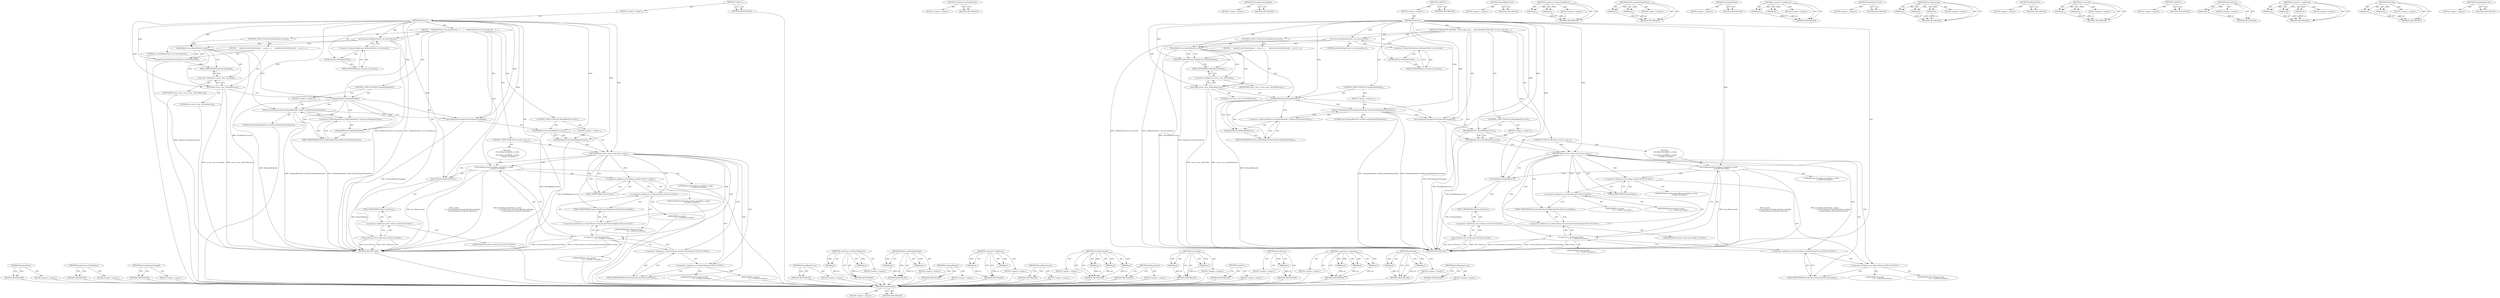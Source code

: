 digraph "StartBlinkingCursor" {
vulnerable_141 [label=<(METHOD,SchedulePaint)>];
vulnerable_142 [label=<(BLOCK,&lt;empty&gt;,&lt;empty&gt;)>];
vulnerable_143 [label=<(METHOD_RETURN,ANY)>];
vulnerable_99 [label=<(METHOD,UpdateCursorViewPosition)>];
vulnerable_100 [label=<(BLOCK,&lt;empty&gt;,&lt;empty&gt;)>];
vulnerable_101 [label=<(METHOD_RETURN,ANY)>];
vulnerable_120 [label=<(METHOD,OnCaretBoundsChanged)>];
vulnerable_121 [label=<(BLOCK,&lt;empty&gt;,&lt;empty&gt;)>];
vulnerable_122 [label=<(METHOD_RETURN,ANY)>];
vulnerable_6 [label=<(METHOD,&lt;global&gt;)<SUB>1</SUB>>];
vulnerable_7 [label=<(BLOCK,&lt;empty&gt;,&lt;empty&gt;)<SUB>1</SUB>>];
vulnerable_8 [label=<(METHOD,OnFocus)<SUB>1</SUB>>];
vulnerable_9 [label=<(BLOCK,{
   GetRenderText()-&gt;set_focused(true);
   if ...,{
   GetRenderText()-&gt;set_focused(true);
   if ...)<SUB>1</SUB>>];
vulnerable_10 [label=<(set_focused,GetRenderText()-&gt;set_focused(true))<SUB>2</SUB>>];
vulnerable_11 [label=<(&lt;operator&gt;.indirectFieldAccess,GetRenderText()-&gt;set_focused)<SUB>2</SUB>>];
vulnerable_12 [label=<(GetRenderText,GetRenderText())<SUB>2</SUB>>];
vulnerable_13 [label=<(FIELD_IDENTIFIER,set_focused,set_focused)<SUB>2</SUB>>];
vulnerable_14 [label=<(LITERAL,true,GetRenderText()-&gt;set_focused(true))<SUB>2</SUB>>];
vulnerable_15 [label=<(CONTROL_STRUCTURE,IF,if (ShouldShowCursor()))<SUB>3</SUB>>];
vulnerable_16 [label=<(ShouldShowCursor,ShouldShowCursor())<SUB>3</SUB>>];
vulnerable_17 [label=<(BLOCK,{
     UpdateCursorViewPosition();
    cursor_v...,{
     UpdateCursorViewPosition();
    cursor_v...)<SUB>3</SUB>>];
vulnerable_18 [label=<(UpdateCursorViewPosition,UpdateCursorViewPosition())<SUB>4</SUB>>];
vulnerable_19 [label=<(SetVisible,cursor_view_.SetVisible(true))<SUB>5</SUB>>];
vulnerable_20 [label=<(&lt;operator&gt;.fieldAccess,cursor_view_.SetVisible)<SUB>5</SUB>>];
vulnerable_21 [label=<(IDENTIFIER,cursor_view_,cursor_view_.SetVisible(true))<SUB>5</SUB>>];
vulnerable_22 [label=<(FIELD_IDENTIFIER,SetVisible,SetVisible)<SUB>5</SUB>>];
vulnerable_23 [label=<(LITERAL,true,cursor_view_.SetVisible(true))<SUB>5</SUB>>];
vulnerable_24 [label=<(CONTROL_STRUCTURE,IF,if (GetInputMethod()))<SUB>7</SUB>>];
vulnerable_25 [label=<(GetInputMethod,GetInputMethod())<SUB>7</SUB>>];
vulnerable_26 [label=<(BLOCK,&lt;empty&gt;,&lt;empty&gt;)<SUB>8</SUB>>];
vulnerable_27 [label=<(SetFocusedTextInputClient,GetInputMethod()-&gt;SetFocusedTextInputClient(this))<SUB>8</SUB>>];
vulnerable_28 [label=<(&lt;operator&gt;.indirectFieldAccess,GetInputMethod()-&gt;SetFocusedTextInputClient)<SUB>8</SUB>>];
vulnerable_29 [label=<(GetInputMethod,GetInputMethod())<SUB>8</SUB>>];
vulnerable_30 [label=<(FIELD_IDENTIFIER,SetFocusedTextInputClient,SetFocusedTextInputClient)<SUB>8</SUB>>];
vulnerable_31 [label=<(LITERAL,this,GetInputMethod()-&gt;SetFocusedTextInputClient(this))<SUB>8</SUB>>];
vulnerable_32 [label=<(OnCaretBoundsChanged,OnCaretBoundsChanged())<SUB>9</SUB>>];
vulnerable_33 [label=<(CONTROL_STRUCTURE,IF,if (ShouldBlinkCursor()))<SUB>10</SUB>>];
vulnerable_34 [label=<(ShouldBlinkCursor,ShouldBlinkCursor())<SUB>10</SUB>>];
vulnerable_35 [label=<(BLOCK,&lt;empty&gt;,&lt;empty&gt;)<SUB>11</SUB>>];
vulnerable_36 [label=<(StartBlinkingCursor,StartBlinkingCursor())<SUB>11</SUB>>];
vulnerable_37 [label=<(CONTROL_STRUCTURE,IF,if (use_focus_ring_))<SUB>12</SUB>>];
vulnerable_38 [label=<(IDENTIFIER,use_focus_ring_,if (use_focus_ring_))<SUB>12</SUB>>];
vulnerable_39 [label="<(BLOCK,{
    FocusRing::Install(this, invalid_
       ...,{
    FocusRing::Install(this, invalid_
       ...)<SUB>12</SUB>>"];
vulnerable_40 [label="<(FocusRing.Install,FocusRing::Install(this, invalid_
             ...)<SUB>13</SUB>>"];
vulnerable_41 [label="<(&lt;operator&gt;.fieldAccess,FocusRing::Install)<SUB>13</SUB>>"];
vulnerable_42 [label="<(IDENTIFIER,FocusRing,FocusRing::Install(this, invalid_
             ...)<SUB>13</SUB>>"];
vulnerable_43 [label=<(FIELD_IDENTIFIER,Install,Install)<SUB>13</SUB>>];
vulnerable_44 [label="<(LITERAL,this,FocusRing::Install(this, invalid_
             ...)<SUB>13</SUB>>"];
vulnerable_45 [label="<(&lt;operator&gt;.conditional,invalid_
                                 ? ui:...)<SUB>13</SUB>>"];
vulnerable_46 [label="<(IDENTIFIER,invalid_,invalid_
                                 ? ui:...)<SUB>13</SUB>>"];
vulnerable_47 [label="<(&lt;operator&gt;.fieldAccess,ui::NativeTheme::kColorId_AlertSeverityHigh)<SUB>14</SUB>>"];
vulnerable_48 [label="<(&lt;operator&gt;.fieldAccess,ui::NativeTheme)<SUB>14</SUB>>"];
vulnerable_49 [label="<(IDENTIFIER,ui,invalid_
                                 ? ui:...)<SUB>14</SUB>>"];
vulnerable_50 [label="<(IDENTIFIER,NativeTheme,invalid_
                                 ? ui:...)<SUB>14</SUB>>"];
vulnerable_51 [label=<(FIELD_IDENTIFIER,kColorId_AlertSeverityHigh,kColorId_AlertSeverityHigh)<SUB>14</SUB>>];
vulnerable_52 [label="<(&lt;operator&gt;.fieldAccess,ui::NativeTheme::kColorId_NumColors)<SUB>15</SUB>>"];
vulnerable_53 [label="<(&lt;operator&gt;.fieldAccess,ui::NativeTheme)<SUB>15</SUB>>"];
vulnerable_54 [label="<(IDENTIFIER,ui,invalid_
                                 ? ui:...)<SUB>15</SUB>>"];
vulnerable_55 [label="<(IDENTIFIER,NativeTheme,invalid_
                                 ? ui:...)<SUB>15</SUB>>"];
vulnerable_56 [label=<(FIELD_IDENTIFIER,kColorId_NumColors,kColorId_NumColors)<SUB>15</SUB>>];
vulnerable_57 [label=<(SchedulePaint,SchedulePaint())<SUB>17</SUB>>];
vulnerable_58 [label="<(View.OnFocus,View::OnFocus())<SUB>18</SUB>>"];
vulnerable_59 [label="<(&lt;operator&gt;.fieldAccess,View::OnFocus)<SUB>18</SUB>>"];
vulnerable_60 [label="<(IDENTIFIER,View,View::OnFocus())<SUB>18</SUB>>"];
vulnerable_61 [label=<(FIELD_IDENTIFIER,OnFocus,OnFocus)<SUB>18</SUB>>];
vulnerable_62 [label=<(METHOD_RETURN,void)<SUB>1</SUB>>];
vulnerable_64 [label=<(METHOD_RETURN,ANY)<SUB>1</SUB>>];
vulnerable_123 [label=<(METHOD,ShouldBlinkCursor)>];
vulnerable_124 [label=<(BLOCK,&lt;empty&gt;,&lt;empty&gt;)>];
vulnerable_125 [label=<(METHOD_RETURN,ANY)>];
vulnerable_88 [label=<(METHOD,&lt;operator&gt;.indirectFieldAccess)>];
vulnerable_89 [label=<(PARAM,p1)>];
vulnerable_90 [label=<(PARAM,p2)>];
vulnerable_91 [label=<(BLOCK,&lt;empty&gt;,&lt;empty&gt;)>];
vulnerable_92 [label=<(METHOD_RETURN,ANY)>];
vulnerable_115 [label=<(METHOD,SetFocusedTextInputClient)>];
vulnerable_116 [label=<(PARAM,p1)>];
vulnerable_117 [label=<(PARAM,p2)>];
vulnerable_118 [label=<(BLOCK,&lt;empty&gt;,&lt;empty&gt;)>];
vulnerable_119 [label=<(METHOD_RETURN,ANY)>];
vulnerable_112 [label=<(METHOD,GetInputMethod)>];
vulnerable_113 [label=<(BLOCK,&lt;empty&gt;,&lt;empty&gt;)>];
vulnerable_114 [label=<(METHOD_RETURN,ANY)>];
vulnerable_107 [label=<(METHOD,&lt;operator&gt;.fieldAccess)>];
vulnerable_108 [label=<(PARAM,p1)>];
vulnerable_109 [label=<(PARAM,p2)>];
vulnerable_110 [label=<(BLOCK,&lt;empty&gt;,&lt;empty&gt;)>];
vulnerable_111 [label=<(METHOD_RETURN,ANY)>];
vulnerable_96 [label=<(METHOD,ShouldShowCursor)>];
vulnerable_97 [label=<(BLOCK,&lt;empty&gt;,&lt;empty&gt;)>];
vulnerable_98 [label=<(METHOD_RETURN,ANY)>];
vulnerable_129 [label=<(METHOD,FocusRing.Install)>];
vulnerable_130 [label=<(PARAM,p1)>];
vulnerable_131 [label=<(PARAM,p2)>];
vulnerable_132 [label=<(PARAM,p3)>];
vulnerable_133 [label=<(BLOCK,&lt;empty&gt;,&lt;empty&gt;)>];
vulnerable_134 [label=<(METHOD_RETURN,ANY)>];
vulnerable_93 [label=<(METHOD,GetRenderText)>];
vulnerable_94 [label=<(BLOCK,&lt;empty&gt;,&lt;empty&gt;)>];
vulnerable_95 [label=<(METHOD_RETURN,ANY)>];
vulnerable_83 [label=<(METHOD,set_focused)>];
vulnerable_84 [label=<(PARAM,p1)>];
vulnerable_85 [label=<(PARAM,p2)>];
vulnerable_86 [label=<(BLOCK,&lt;empty&gt;,&lt;empty&gt;)>];
vulnerable_87 [label=<(METHOD_RETURN,ANY)>];
vulnerable_77 [label=<(METHOD,&lt;global&gt;)<SUB>1</SUB>>];
vulnerable_78 [label=<(BLOCK,&lt;empty&gt;,&lt;empty&gt;)>];
vulnerable_79 [label=<(METHOD_RETURN,ANY)>];
vulnerable_144 [label=<(METHOD,View.OnFocus)>];
vulnerable_145 [label=<(PARAM,p1)>];
vulnerable_146 [label=<(BLOCK,&lt;empty&gt;,&lt;empty&gt;)>];
vulnerable_147 [label=<(METHOD_RETURN,ANY)>];
vulnerable_135 [label=<(METHOD,&lt;operator&gt;.conditional)>];
vulnerable_136 [label=<(PARAM,p1)>];
vulnerable_137 [label=<(PARAM,p2)>];
vulnerable_138 [label=<(PARAM,p3)>];
vulnerable_139 [label=<(BLOCK,&lt;empty&gt;,&lt;empty&gt;)>];
vulnerable_140 [label=<(METHOD_RETURN,ANY)>];
vulnerable_102 [label=<(METHOD,SetVisible)>];
vulnerable_103 [label=<(PARAM,p1)>];
vulnerable_104 [label=<(PARAM,p2)>];
vulnerable_105 [label=<(BLOCK,&lt;empty&gt;,&lt;empty&gt;)>];
vulnerable_106 [label=<(METHOD_RETURN,ANY)>];
vulnerable_126 [label=<(METHOD,StartBlinkingCursor)>];
vulnerable_127 [label=<(BLOCK,&lt;empty&gt;,&lt;empty&gt;)>];
vulnerable_128 [label=<(METHOD_RETURN,ANY)>];
fixed_141 [label=<(METHOD,SchedulePaint)>];
fixed_142 [label=<(BLOCK,&lt;empty&gt;,&lt;empty&gt;)>];
fixed_143 [label=<(METHOD_RETURN,ANY)>];
fixed_99 [label=<(METHOD,UpdateCursorViewPosition)>];
fixed_100 [label=<(BLOCK,&lt;empty&gt;,&lt;empty&gt;)>];
fixed_101 [label=<(METHOD_RETURN,ANY)>];
fixed_120 [label=<(METHOD,OnCaretBoundsChanged)>];
fixed_121 [label=<(BLOCK,&lt;empty&gt;,&lt;empty&gt;)>];
fixed_122 [label=<(METHOD_RETURN,ANY)>];
fixed_6 [label=<(METHOD,&lt;global&gt;)<SUB>1</SUB>>];
fixed_7 [label=<(BLOCK,&lt;empty&gt;,&lt;empty&gt;)<SUB>1</SUB>>];
fixed_8 [label=<(METHOD,OnFocus)<SUB>1</SUB>>];
fixed_9 [label=<(BLOCK,{
#if defined(OS_MACOSX)
  if (text_input_type_...,{
#if defined(OS_MACOSX)
  if (text_input_type_...)<SUB>1</SUB>>];
fixed_10 [label=<(set_focused,GetRenderText()-&gt;set_focused(true))<SUB>7</SUB>>];
fixed_11 [label=<(&lt;operator&gt;.indirectFieldAccess,GetRenderText()-&gt;set_focused)<SUB>7</SUB>>];
fixed_12 [label=<(GetRenderText,GetRenderText())<SUB>7</SUB>>];
fixed_13 [label=<(FIELD_IDENTIFIER,set_focused,set_focused)<SUB>7</SUB>>];
fixed_14 [label=<(LITERAL,true,GetRenderText()-&gt;set_focused(true))<SUB>7</SUB>>];
fixed_15 [label=<(CONTROL_STRUCTURE,IF,if (ShouldShowCursor()))<SUB>8</SUB>>];
fixed_16 [label=<(ShouldShowCursor,ShouldShowCursor())<SUB>8</SUB>>];
fixed_17 [label=<(BLOCK,{
     UpdateCursorViewPosition();
    cursor_v...,{
     UpdateCursorViewPosition();
    cursor_v...)<SUB>8</SUB>>];
fixed_18 [label=<(UpdateCursorViewPosition,UpdateCursorViewPosition())<SUB>9</SUB>>];
fixed_19 [label=<(SetVisible,cursor_view_.SetVisible(true))<SUB>10</SUB>>];
fixed_20 [label=<(&lt;operator&gt;.fieldAccess,cursor_view_.SetVisible)<SUB>10</SUB>>];
fixed_21 [label=<(IDENTIFIER,cursor_view_,cursor_view_.SetVisible(true))<SUB>10</SUB>>];
fixed_22 [label=<(FIELD_IDENTIFIER,SetVisible,SetVisible)<SUB>10</SUB>>];
fixed_23 [label=<(LITERAL,true,cursor_view_.SetVisible(true))<SUB>10</SUB>>];
fixed_24 [label=<(CONTROL_STRUCTURE,IF,if (GetInputMethod()))<SUB>12</SUB>>];
fixed_25 [label=<(GetInputMethod,GetInputMethod())<SUB>12</SUB>>];
fixed_26 [label=<(BLOCK,&lt;empty&gt;,&lt;empty&gt;)<SUB>13</SUB>>];
fixed_27 [label=<(SetFocusedTextInputClient,GetInputMethod()-&gt;SetFocusedTextInputClient(this))<SUB>13</SUB>>];
fixed_28 [label=<(&lt;operator&gt;.indirectFieldAccess,GetInputMethod()-&gt;SetFocusedTextInputClient)<SUB>13</SUB>>];
fixed_29 [label=<(GetInputMethod,GetInputMethod())<SUB>13</SUB>>];
fixed_30 [label=<(FIELD_IDENTIFIER,SetFocusedTextInputClient,SetFocusedTextInputClient)<SUB>13</SUB>>];
fixed_31 [label=<(LITERAL,this,GetInputMethod()-&gt;SetFocusedTextInputClient(this))<SUB>13</SUB>>];
fixed_32 [label=<(OnCaretBoundsChanged,OnCaretBoundsChanged())<SUB>14</SUB>>];
fixed_33 [label=<(CONTROL_STRUCTURE,IF,if (ShouldBlinkCursor()))<SUB>15</SUB>>];
fixed_34 [label=<(ShouldBlinkCursor,ShouldBlinkCursor())<SUB>15</SUB>>];
fixed_35 [label=<(BLOCK,&lt;empty&gt;,&lt;empty&gt;)<SUB>16</SUB>>];
fixed_36 [label=<(StartBlinkingCursor,StartBlinkingCursor())<SUB>16</SUB>>];
fixed_37 [label=<(CONTROL_STRUCTURE,IF,if (use_focus_ring_))<SUB>17</SUB>>];
fixed_38 [label=<(IDENTIFIER,use_focus_ring_,if (use_focus_ring_))<SUB>17</SUB>>];
fixed_39 [label="<(BLOCK,{
    FocusRing::Install(this, invalid_
       ...,{
    FocusRing::Install(this, invalid_
       ...)<SUB>17</SUB>>"];
fixed_40 [label="<(FocusRing.Install,FocusRing::Install(this, invalid_
             ...)<SUB>18</SUB>>"];
fixed_41 [label="<(&lt;operator&gt;.fieldAccess,FocusRing::Install)<SUB>18</SUB>>"];
fixed_42 [label="<(IDENTIFIER,FocusRing,FocusRing::Install(this, invalid_
             ...)<SUB>18</SUB>>"];
fixed_43 [label=<(FIELD_IDENTIFIER,Install,Install)<SUB>18</SUB>>];
fixed_44 [label="<(LITERAL,this,FocusRing::Install(this, invalid_
             ...)<SUB>18</SUB>>"];
fixed_45 [label="<(&lt;operator&gt;.conditional,invalid_
                                 ? ui:...)<SUB>18</SUB>>"];
fixed_46 [label="<(IDENTIFIER,invalid_,invalid_
                                 ? ui:...)<SUB>18</SUB>>"];
fixed_47 [label="<(&lt;operator&gt;.fieldAccess,ui::NativeTheme::kColorId_AlertSeverityHigh)<SUB>19</SUB>>"];
fixed_48 [label="<(&lt;operator&gt;.fieldAccess,ui::NativeTheme)<SUB>19</SUB>>"];
fixed_49 [label="<(IDENTIFIER,ui,invalid_
                                 ? ui:...)<SUB>19</SUB>>"];
fixed_50 [label="<(IDENTIFIER,NativeTheme,invalid_
                                 ? ui:...)<SUB>19</SUB>>"];
fixed_51 [label=<(FIELD_IDENTIFIER,kColorId_AlertSeverityHigh,kColorId_AlertSeverityHigh)<SUB>19</SUB>>];
fixed_52 [label="<(&lt;operator&gt;.fieldAccess,ui::NativeTheme::kColorId_NumColors)<SUB>20</SUB>>"];
fixed_53 [label="<(&lt;operator&gt;.fieldAccess,ui::NativeTheme)<SUB>20</SUB>>"];
fixed_54 [label="<(IDENTIFIER,ui,invalid_
                                 ? ui:...)<SUB>20</SUB>>"];
fixed_55 [label="<(IDENTIFIER,NativeTheme,invalid_
                                 ? ui:...)<SUB>20</SUB>>"];
fixed_56 [label=<(FIELD_IDENTIFIER,kColorId_NumColors,kColorId_NumColors)<SUB>20</SUB>>];
fixed_57 [label=<(SchedulePaint,SchedulePaint())<SUB>22</SUB>>];
fixed_58 [label="<(View.OnFocus,View::OnFocus())<SUB>23</SUB>>"];
fixed_59 [label="<(&lt;operator&gt;.fieldAccess,View::OnFocus)<SUB>23</SUB>>"];
fixed_60 [label="<(IDENTIFIER,View,View::OnFocus())<SUB>23</SUB>>"];
fixed_61 [label=<(FIELD_IDENTIFIER,OnFocus,OnFocus)<SUB>23</SUB>>];
fixed_62 [label=<(METHOD_RETURN,void)<SUB>1</SUB>>];
fixed_64 [label=<(METHOD_RETURN,ANY)<SUB>1</SUB>>];
fixed_123 [label=<(METHOD,ShouldBlinkCursor)>];
fixed_124 [label=<(BLOCK,&lt;empty&gt;,&lt;empty&gt;)>];
fixed_125 [label=<(METHOD_RETURN,ANY)>];
fixed_88 [label=<(METHOD,&lt;operator&gt;.indirectFieldAccess)>];
fixed_89 [label=<(PARAM,p1)>];
fixed_90 [label=<(PARAM,p2)>];
fixed_91 [label=<(BLOCK,&lt;empty&gt;,&lt;empty&gt;)>];
fixed_92 [label=<(METHOD_RETURN,ANY)>];
fixed_115 [label=<(METHOD,SetFocusedTextInputClient)>];
fixed_116 [label=<(PARAM,p1)>];
fixed_117 [label=<(PARAM,p2)>];
fixed_118 [label=<(BLOCK,&lt;empty&gt;,&lt;empty&gt;)>];
fixed_119 [label=<(METHOD_RETURN,ANY)>];
fixed_112 [label=<(METHOD,GetInputMethod)>];
fixed_113 [label=<(BLOCK,&lt;empty&gt;,&lt;empty&gt;)>];
fixed_114 [label=<(METHOD_RETURN,ANY)>];
fixed_107 [label=<(METHOD,&lt;operator&gt;.fieldAccess)>];
fixed_108 [label=<(PARAM,p1)>];
fixed_109 [label=<(PARAM,p2)>];
fixed_110 [label=<(BLOCK,&lt;empty&gt;,&lt;empty&gt;)>];
fixed_111 [label=<(METHOD_RETURN,ANY)>];
fixed_96 [label=<(METHOD,ShouldShowCursor)>];
fixed_97 [label=<(BLOCK,&lt;empty&gt;,&lt;empty&gt;)>];
fixed_98 [label=<(METHOD_RETURN,ANY)>];
fixed_129 [label=<(METHOD,FocusRing.Install)>];
fixed_130 [label=<(PARAM,p1)>];
fixed_131 [label=<(PARAM,p2)>];
fixed_132 [label=<(PARAM,p3)>];
fixed_133 [label=<(BLOCK,&lt;empty&gt;,&lt;empty&gt;)>];
fixed_134 [label=<(METHOD_RETURN,ANY)>];
fixed_93 [label=<(METHOD,GetRenderText)>];
fixed_94 [label=<(BLOCK,&lt;empty&gt;,&lt;empty&gt;)>];
fixed_95 [label=<(METHOD_RETURN,ANY)>];
fixed_83 [label=<(METHOD,set_focused)>];
fixed_84 [label=<(PARAM,p1)>];
fixed_85 [label=<(PARAM,p2)>];
fixed_86 [label=<(BLOCK,&lt;empty&gt;,&lt;empty&gt;)>];
fixed_87 [label=<(METHOD_RETURN,ANY)>];
fixed_77 [label=<(METHOD,&lt;global&gt;)<SUB>1</SUB>>];
fixed_78 [label=<(BLOCK,&lt;empty&gt;,&lt;empty&gt;)>];
fixed_79 [label=<(METHOD_RETURN,ANY)>];
fixed_144 [label=<(METHOD,View.OnFocus)>];
fixed_145 [label=<(PARAM,p1)>];
fixed_146 [label=<(BLOCK,&lt;empty&gt;,&lt;empty&gt;)>];
fixed_147 [label=<(METHOD_RETURN,ANY)>];
fixed_135 [label=<(METHOD,&lt;operator&gt;.conditional)>];
fixed_136 [label=<(PARAM,p1)>];
fixed_137 [label=<(PARAM,p2)>];
fixed_138 [label=<(PARAM,p3)>];
fixed_139 [label=<(BLOCK,&lt;empty&gt;,&lt;empty&gt;)>];
fixed_140 [label=<(METHOD_RETURN,ANY)>];
fixed_102 [label=<(METHOD,SetVisible)>];
fixed_103 [label=<(PARAM,p1)>];
fixed_104 [label=<(PARAM,p2)>];
fixed_105 [label=<(BLOCK,&lt;empty&gt;,&lt;empty&gt;)>];
fixed_106 [label=<(METHOD_RETURN,ANY)>];
fixed_126 [label=<(METHOD,StartBlinkingCursor)>];
fixed_127 [label=<(BLOCK,&lt;empty&gt;,&lt;empty&gt;)>];
fixed_128 [label=<(METHOD_RETURN,ANY)>];
vulnerable_141 -> vulnerable_142  [key=0, label="AST: "];
vulnerable_141 -> vulnerable_143  [key=0, label="AST: "];
vulnerable_141 -> vulnerable_143  [key=1, label="CFG: "];
vulnerable_142 -> fixed_141  [key=0];
vulnerable_143 -> fixed_141  [key=0];
vulnerable_99 -> vulnerable_100  [key=0, label="AST: "];
vulnerable_99 -> vulnerable_101  [key=0, label="AST: "];
vulnerable_99 -> vulnerable_101  [key=1, label="CFG: "];
vulnerable_100 -> fixed_141  [key=0];
vulnerable_101 -> fixed_141  [key=0];
vulnerable_120 -> vulnerable_121  [key=0, label="AST: "];
vulnerable_120 -> vulnerable_122  [key=0, label="AST: "];
vulnerable_120 -> vulnerable_122  [key=1, label="CFG: "];
vulnerable_121 -> fixed_141  [key=0];
vulnerable_122 -> fixed_141  [key=0];
vulnerable_6 -> vulnerable_7  [key=0, label="AST: "];
vulnerable_6 -> vulnerable_64  [key=0, label="AST: "];
vulnerable_6 -> vulnerable_64  [key=1, label="CFG: "];
vulnerable_7 -> vulnerable_8  [key=0, label="AST: "];
vulnerable_8 -> vulnerable_9  [key=0, label="AST: "];
vulnerable_8 -> vulnerable_62  [key=0, label="AST: "];
vulnerable_8 -> vulnerable_12  [key=0, label="CFG: "];
vulnerable_8 -> vulnerable_32  [key=0, label="DDG: "];
vulnerable_8 -> vulnerable_57  [key=0, label="DDG: "];
vulnerable_8 -> vulnerable_10  [key=0, label="DDG: "];
vulnerable_8 -> vulnerable_16  [key=0, label="DDG: "];
vulnerable_8 -> vulnerable_25  [key=0, label="DDG: "];
vulnerable_8 -> vulnerable_34  [key=0, label="DDG: "];
vulnerable_8 -> vulnerable_38  [key=0, label="DDG: "];
vulnerable_8 -> vulnerable_18  [key=0, label="DDG: "];
vulnerable_8 -> vulnerable_36  [key=0, label="DDG: "];
vulnerable_8 -> vulnerable_19  [key=0, label="DDG: "];
vulnerable_8 -> vulnerable_27  [key=0, label="DDG: "];
vulnerable_8 -> vulnerable_40  [key=0, label="DDG: "];
vulnerable_9 -> vulnerable_10  [key=0, label="AST: "];
vulnerable_9 -> vulnerable_15  [key=0, label="AST: "];
vulnerable_9 -> vulnerable_24  [key=0, label="AST: "];
vulnerable_9 -> vulnerable_32  [key=0, label="AST: "];
vulnerable_9 -> vulnerable_33  [key=0, label="AST: "];
vulnerable_9 -> vulnerable_37  [key=0, label="AST: "];
vulnerable_9 -> vulnerable_57  [key=0, label="AST: "];
vulnerable_9 -> vulnerable_58  [key=0, label="AST: "];
vulnerable_10 -> vulnerable_11  [key=0, label="AST: "];
vulnerable_10 -> vulnerable_14  [key=0, label="AST: "];
vulnerable_10 -> vulnerable_16  [key=0, label="CFG: "];
vulnerable_10 -> vulnerable_62  [key=0, label="DDG: GetRenderText()-&gt;set_focused"];
vulnerable_10 -> vulnerable_62  [key=1, label="DDG: GetRenderText()-&gt;set_focused(true)"];
vulnerable_11 -> vulnerable_12  [key=0, label="AST: "];
vulnerable_11 -> vulnerable_13  [key=0, label="AST: "];
vulnerable_11 -> vulnerable_10  [key=0, label="CFG: "];
vulnerable_12 -> vulnerable_13  [key=0, label="CFG: "];
vulnerable_13 -> vulnerable_11  [key=0, label="CFG: "];
vulnerable_14 -> fixed_141  [key=0];
vulnerable_15 -> vulnerable_16  [key=0, label="AST: "];
vulnerable_15 -> vulnerable_17  [key=0, label="AST: "];
vulnerable_16 -> vulnerable_18  [key=0, label="CFG: "];
vulnerable_16 -> vulnerable_18  [key=1, label="CDG: "];
vulnerable_16 -> vulnerable_25  [key=0, label="CFG: "];
vulnerable_16 -> vulnerable_62  [key=0, label="DDG: ShouldShowCursor()"];
vulnerable_16 -> vulnerable_19  [key=0, label="CDG: "];
vulnerable_16 -> vulnerable_20  [key=0, label="CDG: "];
vulnerable_16 -> vulnerable_22  [key=0, label="CDG: "];
vulnerable_17 -> vulnerable_18  [key=0, label="AST: "];
vulnerable_17 -> vulnerable_19  [key=0, label="AST: "];
vulnerable_18 -> vulnerable_22  [key=0, label="CFG: "];
vulnerable_18 -> vulnerable_62  [key=0, label="DDG: UpdateCursorViewPosition()"];
vulnerable_19 -> vulnerable_20  [key=0, label="AST: "];
vulnerable_19 -> vulnerable_23  [key=0, label="AST: "];
vulnerable_19 -> vulnerable_25  [key=0, label="CFG: "];
vulnerable_19 -> vulnerable_62  [key=0, label="DDG: cursor_view_.SetVisible"];
vulnerable_19 -> vulnerable_62  [key=1, label="DDG: cursor_view_.SetVisible(true)"];
vulnerable_20 -> vulnerable_21  [key=0, label="AST: "];
vulnerable_20 -> vulnerable_22  [key=0, label="AST: "];
vulnerable_20 -> vulnerable_19  [key=0, label="CFG: "];
vulnerable_21 -> fixed_141  [key=0];
vulnerable_22 -> vulnerable_20  [key=0, label="CFG: "];
vulnerable_23 -> fixed_141  [key=0];
vulnerable_24 -> vulnerable_25  [key=0, label="AST: "];
vulnerable_24 -> vulnerable_26  [key=0, label="AST: "];
vulnerable_25 -> vulnerable_29  [key=0, label="CFG: "];
vulnerable_25 -> vulnerable_29  [key=1, label="CDG: "];
vulnerable_25 -> vulnerable_32  [key=0, label="CFG: "];
vulnerable_25 -> vulnerable_62  [key=0, label="DDG: GetInputMethod()"];
vulnerable_25 -> vulnerable_30  [key=0, label="CDG: "];
vulnerable_25 -> vulnerable_28  [key=0, label="CDG: "];
vulnerable_25 -> vulnerable_27  [key=0, label="CDG: "];
vulnerable_26 -> vulnerable_27  [key=0, label="AST: "];
vulnerable_27 -> vulnerable_28  [key=0, label="AST: "];
vulnerable_27 -> vulnerable_31  [key=0, label="AST: "];
vulnerable_27 -> vulnerable_32  [key=0, label="CFG: "];
vulnerable_27 -> vulnerable_62  [key=0, label="DDG: GetInputMethod()-&gt;SetFocusedTextInputClient"];
vulnerable_27 -> vulnerable_62  [key=1, label="DDG: GetInputMethod()-&gt;SetFocusedTextInputClient(this)"];
vulnerable_28 -> vulnerable_29  [key=0, label="AST: "];
vulnerable_28 -> vulnerable_30  [key=0, label="AST: "];
vulnerable_28 -> vulnerable_27  [key=0, label="CFG: "];
vulnerable_29 -> vulnerable_30  [key=0, label="CFG: "];
vulnerable_30 -> vulnerable_28  [key=0, label="CFG: "];
vulnerable_31 -> fixed_141  [key=0];
vulnerable_32 -> vulnerable_34  [key=0, label="CFG: "];
vulnerable_32 -> vulnerable_62  [key=0, label="DDG: OnCaretBoundsChanged()"];
vulnerable_33 -> vulnerable_34  [key=0, label="AST: "];
vulnerable_33 -> vulnerable_35  [key=0, label="AST: "];
vulnerable_34 -> vulnerable_36  [key=0, label="CFG: "];
vulnerable_34 -> vulnerable_36  [key=1, label="CDG: "];
vulnerable_34 -> vulnerable_38  [key=0, label="CFG: "];
vulnerable_34 -> vulnerable_62  [key=0, label="DDG: ShouldBlinkCursor()"];
vulnerable_35 -> vulnerable_36  [key=0, label="AST: "];
vulnerable_36 -> vulnerable_38  [key=0, label="CFG: "];
vulnerable_36 -> vulnerable_62  [key=0, label="DDG: StartBlinkingCursor()"];
vulnerable_37 -> vulnerable_38  [key=0, label="AST: "];
vulnerable_37 -> vulnerable_39  [key=0, label="AST: "];
vulnerable_38 -> vulnerable_57  [key=0, label="CFG: "];
vulnerable_38 -> vulnerable_43  [key=0, label="CFG: "];
vulnerable_38 -> vulnerable_43  [key=1, label="CDG: "];
vulnerable_38 -> vulnerable_41  [key=0, label="CDG: "];
vulnerable_38 -> vulnerable_45  [key=0, label="CDG: "];
vulnerable_38 -> vulnerable_40  [key=0, label="CDG: "];
vulnerable_38 -> vulnerable_47  [key=0, label="CDG: "];
vulnerable_38 -> vulnerable_48  [key=0, label="CDG: "];
vulnerable_38 -> vulnerable_51  [key=0, label="CDG: "];
vulnerable_38 -> vulnerable_52  [key=0, label="CDG: "];
vulnerable_38 -> vulnerable_53  [key=0, label="CDG: "];
vulnerable_38 -> vulnerable_56  [key=0, label="CDG: "];
vulnerable_39 -> vulnerable_40  [key=0, label="AST: "];
vulnerable_40 -> vulnerable_41  [key=0, label="AST: "];
vulnerable_40 -> vulnerable_44  [key=0, label="AST: "];
vulnerable_40 -> vulnerable_45  [key=0, label="AST: "];
vulnerable_40 -> vulnerable_57  [key=0, label="CFG: "];
vulnerable_40 -> vulnerable_62  [key=0, label="DDG: FocusRing::Install"];
vulnerable_40 -> vulnerable_62  [key=1, label="DDG: invalid_
                                 ? ui::NativeTheme::kColorId_AlertSeverityHigh
                                 : ui::NativeTheme::kColorId_NumColors"];
vulnerable_40 -> vulnerable_62  [key=2, label="DDG: FocusRing::Install(this, invalid_
                                 ? ui::NativeTheme::kColorId_AlertSeverityHigh
                                 : ui::NativeTheme::kColorId_NumColors)"];
vulnerable_41 -> vulnerable_42  [key=0, label="AST: "];
vulnerable_41 -> vulnerable_43  [key=0, label="AST: "];
vulnerable_41 -> vulnerable_48  [key=0, label="CFG: "];
vulnerable_41 -> vulnerable_53  [key=0, label="CFG: "];
vulnerable_42 -> fixed_141  [key=0];
vulnerable_43 -> vulnerable_41  [key=0, label="CFG: "];
vulnerable_44 -> fixed_141  [key=0];
vulnerable_45 -> vulnerable_46  [key=0, label="AST: "];
vulnerable_45 -> vulnerable_47  [key=0, label="AST: "];
vulnerable_45 -> vulnerable_52  [key=0, label="AST: "];
vulnerable_45 -> vulnerable_40  [key=0, label="CFG: "];
vulnerable_45 -> vulnerable_62  [key=0, label="DDG: ui::NativeTheme::kColorId_NumColors"];
vulnerable_45 -> vulnerable_62  [key=1, label="DDG: ui::NativeTheme::kColorId_AlertSeverityHigh"];
vulnerable_45 -> vulnerable_62  [key=2, label="DDG: invalid_"];
vulnerable_46 -> fixed_141  [key=0];
vulnerable_47 -> vulnerable_48  [key=0, label="AST: "];
vulnerable_47 -> vulnerable_51  [key=0, label="AST: "];
vulnerable_47 -> vulnerable_45  [key=0, label="CFG: "];
vulnerable_48 -> vulnerable_49  [key=0, label="AST: "];
vulnerable_48 -> vulnerable_50  [key=0, label="AST: "];
vulnerable_48 -> vulnerable_51  [key=0, label="CFG: "];
vulnerable_49 -> fixed_141  [key=0];
vulnerable_50 -> fixed_141  [key=0];
vulnerable_51 -> vulnerable_47  [key=0, label="CFG: "];
vulnerable_52 -> vulnerable_53  [key=0, label="AST: "];
vulnerable_52 -> vulnerable_56  [key=0, label="AST: "];
vulnerable_52 -> vulnerable_45  [key=0, label="CFG: "];
vulnerable_53 -> vulnerable_54  [key=0, label="AST: "];
vulnerable_53 -> vulnerable_55  [key=0, label="AST: "];
vulnerable_53 -> vulnerable_56  [key=0, label="CFG: "];
vulnerable_54 -> fixed_141  [key=0];
vulnerable_55 -> fixed_141  [key=0];
vulnerable_56 -> vulnerable_52  [key=0, label="CFG: "];
vulnerable_57 -> vulnerable_61  [key=0, label="CFG: "];
vulnerable_57 -> vulnerable_62  [key=0, label="DDG: SchedulePaint()"];
vulnerable_58 -> vulnerable_59  [key=0, label="AST: "];
vulnerable_58 -> vulnerable_62  [key=0, label="CFG: "];
vulnerable_58 -> vulnerable_62  [key=1, label="DDG: View::OnFocus"];
vulnerable_58 -> vulnerable_62  [key=2, label="DDG: View::OnFocus()"];
vulnerable_59 -> vulnerable_60  [key=0, label="AST: "];
vulnerable_59 -> vulnerable_61  [key=0, label="AST: "];
vulnerable_59 -> vulnerable_58  [key=0, label="CFG: "];
vulnerable_60 -> fixed_141  [key=0];
vulnerable_61 -> vulnerable_59  [key=0, label="CFG: "];
vulnerable_62 -> fixed_141  [key=0];
vulnerable_64 -> fixed_141  [key=0];
vulnerable_123 -> vulnerable_124  [key=0, label="AST: "];
vulnerable_123 -> vulnerable_125  [key=0, label="AST: "];
vulnerable_123 -> vulnerable_125  [key=1, label="CFG: "];
vulnerable_124 -> fixed_141  [key=0];
vulnerable_125 -> fixed_141  [key=0];
vulnerable_88 -> vulnerable_89  [key=0, label="AST: "];
vulnerable_88 -> vulnerable_89  [key=1, label="DDG: "];
vulnerable_88 -> vulnerable_91  [key=0, label="AST: "];
vulnerable_88 -> vulnerable_90  [key=0, label="AST: "];
vulnerable_88 -> vulnerable_90  [key=1, label="DDG: "];
vulnerable_88 -> vulnerable_92  [key=0, label="AST: "];
vulnerable_88 -> vulnerable_92  [key=1, label="CFG: "];
vulnerable_89 -> vulnerable_92  [key=0, label="DDG: p1"];
vulnerable_90 -> vulnerable_92  [key=0, label="DDG: p2"];
vulnerable_91 -> fixed_141  [key=0];
vulnerable_92 -> fixed_141  [key=0];
vulnerable_115 -> vulnerable_116  [key=0, label="AST: "];
vulnerable_115 -> vulnerable_116  [key=1, label="DDG: "];
vulnerable_115 -> vulnerable_118  [key=0, label="AST: "];
vulnerable_115 -> vulnerable_117  [key=0, label="AST: "];
vulnerable_115 -> vulnerable_117  [key=1, label="DDG: "];
vulnerable_115 -> vulnerable_119  [key=0, label="AST: "];
vulnerable_115 -> vulnerable_119  [key=1, label="CFG: "];
vulnerable_116 -> vulnerable_119  [key=0, label="DDG: p1"];
vulnerable_117 -> vulnerable_119  [key=0, label="DDG: p2"];
vulnerable_118 -> fixed_141  [key=0];
vulnerable_119 -> fixed_141  [key=0];
vulnerable_112 -> vulnerable_113  [key=0, label="AST: "];
vulnerable_112 -> vulnerable_114  [key=0, label="AST: "];
vulnerable_112 -> vulnerable_114  [key=1, label="CFG: "];
vulnerable_113 -> fixed_141  [key=0];
vulnerable_114 -> fixed_141  [key=0];
vulnerable_107 -> vulnerable_108  [key=0, label="AST: "];
vulnerable_107 -> vulnerable_108  [key=1, label="DDG: "];
vulnerable_107 -> vulnerable_110  [key=0, label="AST: "];
vulnerable_107 -> vulnerable_109  [key=0, label="AST: "];
vulnerable_107 -> vulnerable_109  [key=1, label="DDG: "];
vulnerable_107 -> vulnerable_111  [key=0, label="AST: "];
vulnerable_107 -> vulnerable_111  [key=1, label="CFG: "];
vulnerable_108 -> vulnerable_111  [key=0, label="DDG: p1"];
vulnerable_109 -> vulnerable_111  [key=0, label="DDG: p2"];
vulnerable_110 -> fixed_141  [key=0];
vulnerable_111 -> fixed_141  [key=0];
vulnerable_96 -> vulnerable_97  [key=0, label="AST: "];
vulnerable_96 -> vulnerable_98  [key=0, label="AST: "];
vulnerable_96 -> vulnerable_98  [key=1, label="CFG: "];
vulnerable_97 -> fixed_141  [key=0];
vulnerable_98 -> fixed_141  [key=0];
vulnerable_129 -> vulnerable_130  [key=0, label="AST: "];
vulnerable_129 -> vulnerable_130  [key=1, label="DDG: "];
vulnerable_129 -> vulnerable_133  [key=0, label="AST: "];
vulnerable_129 -> vulnerable_131  [key=0, label="AST: "];
vulnerable_129 -> vulnerable_131  [key=1, label="DDG: "];
vulnerable_129 -> vulnerable_134  [key=0, label="AST: "];
vulnerable_129 -> vulnerable_134  [key=1, label="CFG: "];
vulnerable_129 -> vulnerable_132  [key=0, label="AST: "];
vulnerable_129 -> vulnerable_132  [key=1, label="DDG: "];
vulnerable_130 -> vulnerable_134  [key=0, label="DDG: p1"];
vulnerable_131 -> vulnerable_134  [key=0, label="DDG: p2"];
vulnerable_132 -> vulnerable_134  [key=0, label="DDG: p3"];
vulnerable_133 -> fixed_141  [key=0];
vulnerable_134 -> fixed_141  [key=0];
vulnerable_93 -> vulnerable_94  [key=0, label="AST: "];
vulnerable_93 -> vulnerable_95  [key=0, label="AST: "];
vulnerable_93 -> vulnerable_95  [key=1, label="CFG: "];
vulnerable_94 -> fixed_141  [key=0];
vulnerable_95 -> fixed_141  [key=0];
vulnerable_83 -> vulnerable_84  [key=0, label="AST: "];
vulnerable_83 -> vulnerable_84  [key=1, label="DDG: "];
vulnerable_83 -> vulnerable_86  [key=0, label="AST: "];
vulnerable_83 -> vulnerable_85  [key=0, label="AST: "];
vulnerable_83 -> vulnerable_85  [key=1, label="DDG: "];
vulnerable_83 -> vulnerable_87  [key=0, label="AST: "];
vulnerable_83 -> vulnerable_87  [key=1, label="CFG: "];
vulnerable_84 -> vulnerable_87  [key=0, label="DDG: p1"];
vulnerable_85 -> vulnerable_87  [key=0, label="DDG: p2"];
vulnerable_86 -> fixed_141  [key=0];
vulnerable_87 -> fixed_141  [key=0];
vulnerable_77 -> vulnerable_78  [key=0, label="AST: "];
vulnerable_77 -> vulnerable_79  [key=0, label="AST: "];
vulnerable_77 -> vulnerable_79  [key=1, label="CFG: "];
vulnerable_78 -> fixed_141  [key=0];
vulnerable_79 -> fixed_141  [key=0];
vulnerable_144 -> vulnerable_145  [key=0, label="AST: "];
vulnerable_144 -> vulnerable_145  [key=1, label="DDG: "];
vulnerable_144 -> vulnerable_146  [key=0, label="AST: "];
vulnerable_144 -> vulnerable_147  [key=0, label="AST: "];
vulnerable_144 -> vulnerable_147  [key=1, label="CFG: "];
vulnerable_145 -> vulnerable_147  [key=0, label="DDG: p1"];
vulnerable_146 -> fixed_141  [key=0];
vulnerable_147 -> fixed_141  [key=0];
vulnerable_135 -> vulnerable_136  [key=0, label="AST: "];
vulnerable_135 -> vulnerable_136  [key=1, label="DDG: "];
vulnerable_135 -> vulnerable_139  [key=0, label="AST: "];
vulnerable_135 -> vulnerable_137  [key=0, label="AST: "];
vulnerable_135 -> vulnerable_137  [key=1, label="DDG: "];
vulnerable_135 -> vulnerable_140  [key=0, label="AST: "];
vulnerable_135 -> vulnerable_140  [key=1, label="CFG: "];
vulnerable_135 -> vulnerable_138  [key=0, label="AST: "];
vulnerable_135 -> vulnerable_138  [key=1, label="DDG: "];
vulnerable_136 -> vulnerable_140  [key=0, label="DDG: p1"];
vulnerable_137 -> vulnerable_140  [key=0, label="DDG: p2"];
vulnerable_138 -> vulnerable_140  [key=0, label="DDG: p3"];
vulnerable_139 -> fixed_141  [key=0];
vulnerable_140 -> fixed_141  [key=0];
vulnerable_102 -> vulnerable_103  [key=0, label="AST: "];
vulnerable_102 -> vulnerable_103  [key=1, label="DDG: "];
vulnerable_102 -> vulnerable_105  [key=0, label="AST: "];
vulnerable_102 -> vulnerable_104  [key=0, label="AST: "];
vulnerable_102 -> vulnerable_104  [key=1, label="DDG: "];
vulnerable_102 -> vulnerable_106  [key=0, label="AST: "];
vulnerable_102 -> vulnerable_106  [key=1, label="CFG: "];
vulnerable_103 -> vulnerable_106  [key=0, label="DDG: p1"];
vulnerable_104 -> vulnerable_106  [key=0, label="DDG: p2"];
vulnerable_105 -> fixed_141  [key=0];
vulnerable_106 -> fixed_141  [key=0];
vulnerable_126 -> vulnerable_127  [key=0, label="AST: "];
vulnerable_126 -> vulnerable_128  [key=0, label="AST: "];
vulnerable_126 -> vulnerable_128  [key=1, label="CFG: "];
vulnerable_127 -> fixed_141  [key=0];
vulnerable_128 -> fixed_141  [key=0];
fixed_141 -> fixed_142  [key=0, label="AST: "];
fixed_141 -> fixed_143  [key=0, label="AST: "];
fixed_141 -> fixed_143  [key=1, label="CFG: "];
fixed_99 -> fixed_100  [key=0, label="AST: "];
fixed_99 -> fixed_101  [key=0, label="AST: "];
fixed_99 -> fixed_101  [key=1, label="CFG: "];
fixed_120 -> fixed_121  [key=0, label="AST: "];
fixed_120 -> fixed_122  [key=0, label="AST: "];
fixed_120 -> fixed_122  [key=1, label="CFG: "];
fixed_6 -> fixed_7  [key=0, label="AST: "];
fixed_6 -> fixed_64  [key=0, label="AST: "];
fixed_6 -> fixed_64  [key=1, label="CFG: "];
fixed_7 -> fixed_8  [key=0, label="AST: "];
fixed_8 -> fixed_9  [key=0, label="AST: "];
fixed_8 -> fixed_62  [key=0, label="AST: "];
fixed_8 -> fixed_12  [key=0, label="CFG: "];
fixed_8 -> fixed_32  [key=0, label="DDG: "];
fixed_8 -> fixed_57  [key=0, label="DDG: "];
fixed_8 -> fixed_10  [key=0, label="DDG: "];
fixed_8 -> fixed_16  [key=0, label="DDG: "];
fixed_8 -> fixed_25  [key=0, label="DDG: "];
fixed_8 -> fixed_34  [key=0, label="DDG: "];
fixed_8 -> fixed_38  [key=0, label="DDG: "];
fixed_8 -> fixed_18  [key=0, label="DDG: "];
fixed_8 -> fixed_36  [key=0, label="DDG: "];
fixed_8 -> fixed_19  [key=0, label="DDG: "];
fixed_8 -> fixed_27  [key=0, label="DDG: "];
fixed_8 -> fixed_40  [key=0, label="DDG: "];
fixed_9 -> fixed_10  [key=0, label="AST: "];
fixed_9 -> fixed_15  [key=0, label="AST: "];
fixed_9 -> fixed_24  [key=0, label="AST: "];
fixed_9 -> fixed_32  [key=0, label="AST: "];
fixed_9 -> fixed_33  [key=0, label="AST: "];
fixed_9 -> fixed_37  [key=0, label="AST: "];
fixed_9 -> fixed_57  [key=0, label="AST: "];
fixed_9 -> fixed_58  [key=0, label="AST: "];
fixed_10 -> fixed_11  [key=0, label="AST: "];
fixed_10 -> fixed_14  [key=0, label="AST: "];
fixed_10 -> fixed_16  [key=0, label="CFG: "];
fixed_10 -> fixed_62  [key=0, label="DDG: GetRenderText()-&gt;set_focused"];
fixed_10 -> fixed_62  [key=1, label="DDG: GetRenderText()-&gt;set_focused(true)"];
fixed_11 -> fixed_12  [key=0, label="AST: "];
fixed_11 -> fixed_13  [key=0, label="AST: "];
fixed_11 -> fixed_10  [key=0, label="CFG: "];
fixed_12 -> fixed_13  [key=0, label="CFG: "];
fixed_13 -> fixed_11  [key=0, label="CFG: "];
fixed_15 -> fixed_16  [key=0, label="AST: "];
fixed_15 -> fixed_17  [key=0, label="AST: "];
fixed_16 -> fixed_18  [key=0, label="CFG: "];
fixed_16 -> fixed_18  [key=1, label="CDG: "];
fixed_16 -> fixed_25  [key=0, label="CFG: "];
fixed_16 -> fixed_62  [key=0, label="DDG: ShouldShowCursor()"];
fixed_16 -> fixed_19  [key=0, label="CDG: "];
fixed_16 -> fixed_20  [key=0, label="CDG: "];
fixed_16 -> fixed_22  [key=0, label="CDG: "];
fixed_17 -> fixed_18  [key=0, label="AST: "];
fixed_17 -> fixed_19  [key=0, label="AST: "];
fixed_18 -> fixed_22  [key=0, label="CFG: "];
fixed_18 -> fixed_62  [key=0, label="DDG: UpdateCursorViewPosition()"];
fixed_19 -> fixed_20  [key=0, label="AST: "];
fixed_19 -> fixed_23  [key=0, label="AST: "];
fixed_19 -> fixed_25  [key=0, label="CFG: "];
fixed_19 -> fixed_62  [key=0, label="DDG: cursor_view_.SetVisible"];
fixed_19 -> fixed_62  [key=1, label="DDG: cursor_view_.SetVisible(true)"];
fixed_20 -> fixed_21  [key=0, label="AST: "];
fixed_20 -> fixed_22  [key=0, label="AST: "];
fixed_20 -> fixed_19  [key=0, label="CFG: "];
fixed_22 -> fixed_20  [key=0, label="CFG: "];
fixed_24 -> fixed_25  [key=0, label="AST: "];
fixed_24 -> fixed_26  [key=0, label="AST: "];
fixed_25 -> fixed_29  [key=0, label="CFG: "];
fixed_25 -> fixed_29  [key=1, label="CDG: "];
fixed_25 -> fixed_32  [key=0, label="CFG: "];
fixed_25 -> fixed_62  [key=0, label="DDG: GetInputMethod()"];
fixed_25 -> fixed_30  [key=0, label="CDG: "];
fixed_25 -> fixed_28  [key=0, label="CDG: "];
fixed_25 -> fixed_27  [key=0, label="CDG: "];
fixed_26 -> fixed_27  [key=0, label="AST: "];
fixed_27 -> fixed_28  [key=0, label="AST: "];
fixed_27 -> fixed_31  [key=0, label="AST: "];
fixed_27 -> fixed_32  [key=0, label="CFG: "];
fixed_27 -> fixed_62  [key=0, label="DDG: GetInputMethod()-&gt;SetFocusedTextInputClient"];
fixed_27 -> fixed_62  [key=1, label="DDG: GetInputMethod()-&gt;SetFocusedTextInputClient(this)"];
fixed_28 -> fixed_29  [key=0, label="AST: "];
fixed_28 -> fixed_30  [key=0, label="AST: "];
fixed_28 -> fixed_27  [key=0, label="CFG: "];
fixed_29 -> fixed_30  [key=0, label="CFG: "];
fixed_30 -> fixed_28  [key=0, label="CFG: "];
fixed_32 -> fixed_34  [key=0, label="CFG: "];
fixed_32 -> fixed_62  [key=0, label="DDG: OnCaretBoundsChanged()"];
fixed_33 -> fixed_34  [key=0, label="AST: "];
fixed_33 -> fixed_35  [key=0, label="AST: "];
fixed_34 -> fixed_36  [key=0, label="CFG: "];
fixed_34 -> fixed_36  [key=1, label="CDG: "];
fixed_34 -> fixed_38  [key=0, label="CFG: "];
fixed_34 -> fixed_62  [key=0, label="DDG: ShouldBlinkCursor()"];
fixed_35 -> fixed_36  [key=0, label="AST: "];
fixed_36 -> fixed_38  [key=0, label="CFG: "];
fixed_36 -> fixed_62  [key=0, label="DDG: StartBlinkingCursor()"];
fixed_37 -> fixed_38  [key=0, label="AST: "];
fixed_37 -> fixed_39  [key=0, label="AST: "];
fixed_38 -> fixed_57  [key=0, label="CFG: "];
fixed_38 -> fixed_43  [key=0, label="CFG: "];
fixed_38 -> fixed_43  [key=1, label="CDG: "];
fixed_38 -> fixed_41  [key=0, label="CDG: "];
fixed_38 -> fixed_45  [key=0, label="CDG: "];
fixed_38 -> fixed_40  [key=0, label="CDG: "];
fixed_38 -> fixed_47  [key=0, label="CDG: "];
fixed_38 -> fixed_48  [key=0, label="CDG: "];
fixed_38 -> fixed_51  [key=0, label="CDG: "];
fixed_38 -> fixed_52  [key=0, label="CDG: "];
fixed_38 -> fixed_53  [key=0, label="CDG: "];
fixed_38 -> fixed_56  [key=0, label="CDG: "];
fixed_39 -> fixed_40  [key=0, label="AST: "];
fixed_40 -> fixed_41  [key=0, label="AST: "];
fixed_40 -> fixed_44  [key=0, label="AST: "];
fixed_40 -> fixed_45  [key=0, label="AST: "];
fixed_40 -> fixed_57  [key=0, label="CFG: "];
fixed_40 -> fixed_62  [key=0, label="DDG: FocusRing::Install"];
fixed_40 -> fixed_62  [key=1, label="DDG: invalid_
                                 ? ui::NativeTheme::kColorId_AlertSeverityHigh
                                 : ui::NativeTheme::kColorId_NumColors"];
fixed_40 -> fixed_62  [key=2, label="DDG: FocusRing::Install(this, invalid_
                                 ? ui::NativeTheme::kColorId_AlertSeverityHigh
                                 : ui::NativeTheme::kColorId_NumColors)"];
fixed_41 -> fixed_42  [key=0, label="AST: "];
fixed_41 -> fixed_43  [key=0, label="AST: "];
fixed_41 -> fixed_48  [key=0, label="CFG: "];
fixed_41 -> fixed_53  [key=0, label="CFG: "];
fixed_43 -> fixed_41  [key=0, label="CFG: "];
fixed_45 -> fixed_46  [key=0, label="AST: "];
fixed_45 -> fixed_47  [key=0, label="AST: "];
fixed_45 -> fixed_52  [key=0, label="AST: "];
fixed_45 -> fixed_40  [key=0, label="CFG: "];
fixed_45 -> fixed_62  [key=0, label="DDG: ui::NativeTheme::kColorId_NumColors"];
fixed_45 -> fixed_62  [key=1, label="DDG: ui::NativeTheme::kColorId_AlertSeverityHigh"];
fixed_45 -> fixed_62  [key=2, label="DDG: invalid_"];
fixed_47 -> fixed_48  [key=0, label="AST: "];
fixed_47 -> fixed_51  [key=0, label="AST: "];
fixed_47 -> fixed_45  [key=0, label="CFG: "];
fixed_48 -> fixed_49  [key=0, label="AST: "];
fixed_48 -> fixed_50  [key=0, label="AST: "];
fixed_48 -> fixed_51  [key=0, label="CFG: "];
fixed_51 -> fixed_47  [key=0, label="CFG: "];
fixed_52 -> fixed_53  [key=0, label="AST: "];
fixed_52 -> fixed_56  [key=0, label="AST: "];
fixed_52 -> fixed_45  [key=0, label="CFG: "];
fixed_53 -> fixed_54  [key=0, label="AST: "];
fixed_53 -> fixed_55  [key=0, label="AST: "];
fixed_53 -> fixed_56  [key=0, label="CFG: "];
fixed_56 -> fixed_52  [key=0, label="CFG: "];
fixed_57 -> fixed_61  [key=0, label="CFG: "];
fixed_57 -> fixed_62  [key=0, label="DDG: SchedulePaint()"];
fixed_58 -> fixed_59  [key=0, label="AST: "];
fixed_58 -> fixed_62  [key=0, label="CFG: "];
fixed_58 -> fixed_62  [key=1, label="DDG: View::OnFocus"];
fixed_58 -> fixed_62  [key=2, label="DDG: View::OnFocus()"];
fixed_59 -> fixed_60  [key=0, label="AST: "];
fixed_59 -> fixed_61  [key=0, label="AST: "];
fixed_59 -> fixed_58  [key=0, label="CFG: "];
fixed_61 -> fixed_59  [key=0, label="CFG: "];
fixed_123 -> fixed_124  [key=0, label="AST: "];
fixed_123 -> fixed_125  [key=0, label="AST: "];
fixed_123 -> fixed_125  [key=1, label="CFG: "];
fixed_88 -> fixed_89  [key=0, label="AST: "];
fixed_88 -> fixed_89  [key=1, label="DDG: "];
fixed_88 -> fixed_91  [key=0, label="AST: "];
fixed_88 -> fixed_90  [key=0, label="AST: "];
fixed_88 -> fixed_90  [key=1, label="DDG: "];
fixed_88 -> fixed_92  [key=0, label="AST: "];
fixed_88 -> fixed_92  [key=1, label="CFG: "];
fixed_89 -> fixed_92  [key=0, label="DDG: p1"];
fixed_90 -> fixed_92  [key=0, label="DDG: p2"];
fixed_115 -> fixed_116  [key=0, label="AST: "];
fixed_115 -> fixed_116  [key=1, label="DDG: "];
fixed_115 -> fixed_118  [key=0, label="AST: "];
fixed_115 -> fixed_117  [key=0, label="AST: "];
fixed_115 -> fixed_117  [key=1, label="DDG: "];
fixed_115 -> fixed_119  [key=0, label="AST: "];
fixed_115 -> fixed_119  [key=1, label="CFG: "];
fixed_116 -> fixed_119  [key=0, label="DDG: p1"];
fixed_117 -> fixed_119  [key=0, label="DDG: p2"];
fixed_112 -> fixed_113  [key=0, label="AST: "];
fixed_112 -> fixed_114  [key=0, label="AST: "];
fixed_112 -> fixed_114  [key=1, label="CFG: "];
fixed_107 -> fixed_108  [key=0, label="AST: "];
fixed_107 -> fixed_108  [key=1, label="DDG: "];
fixed_107 -> fixed_110  [key=0, label="AST: "];
fixed_107 -> fixed_109  [key=0, label="AST: "];
fixed_107 -> fixed_109  [key=1, label="DDG: "];
fixed_107 -> fixed_111  [key=0, label="AST: "];
fixed_107 -> fixed_111  [key=1, label="CFG: "];
fixed_108 -> fixed_111  [key=0, label="DDG: p1"];
fixed_109 -> fixed_111  [key=0, label="DDG: p2"];
fixed_96 -> fixed_97  [key=0, label="AST: "];
fixed_96 -> fixed_98  [key=0, label="AST: "];
fixed_96 -> fixed_98  [key=1, label="CFG: "];
fixed_129 -> fixed_130  [key=0, label="AST: "];
fixed_129 -> fixed_130  [key=1, label="DDG: "];
fixed_129 -> fixed_133  [key=0, label="AST: "];
fixed_129 -> fixed_131  [key=0, label="AST: "];
fixed_129 -> fixed_131  [key=1, label="DDG: "];
fixed_129 -> fixed_134  [key=0, label="AST: "];
fixed_129 -> fixed_134  [key=1, label="CFG: "];
fixed_129 -> fixed_132  [key=0, label="AST: "];
fixed_129 -> fixed_132  [key=1, label="DDG: "];
fixed_130 -> fixed_134  [key=0, label="DDG: p1"];
fixed_131 -> fixed_134  [key=0, label="DDG: p2"];
fixed_132 -> fixed_134  [key=0, label="DDG: p3"];
fixed_93 -> fixed_94  [key=0, label="AST: "];
fixed_93 -> fixed_95  [key=0, label="AST: "];
fixed_93 -> fixed_95  [key=1, label="CFG: "];
fixed_83 -> fixed_84  [key=0, label="AST: "];
fixed_83 -> fixed_84  [key=1, label="DDG: "];
fixed_83 -> fixed_86  [key=0, label="AST: "];
fixed_83 -> fixed_85  [key=0, label="AST: "];
fixed_83 -> fixed_85  [key=1, label="DDG: "];
fixed_83 -> fixed_87  [key=0, label="AST: "];
fixed_83 -> fixed_87  [key=1, label="CFG: "];
fixed_84 -> fixed_87  [key=0, label="DDG: p1"];
fixed_85 -> fixed_87  [key=0, label="DDG: p2"];
fixed_77 -> fixed_78  [key=0, label="AST: "];
fixed_77 -> fixed_79  [key=0, label="AST: "];
fixed_77 -> fixed_79  [key=1, label="CFG: "];
fixed_144 -> fixed_145  [key=0, label="AST: "];
fixed_144 -> fixed_145  [key=1, label="DDG: "];
fixed_144 -> fixed_146  [key=0, label="AST: "];
fixed_144 -> fixed_147  [key=0, label="AST: "];
fixed_144 -> fixed_147  [key=1, label="CFG: "];
fixed_145 -> fixed_147  [key=0, label="DDG: p1"];
fixed_135 -> fixed_136  [key=0, label="AST: "];
fixed_135 -> fixed_136  [key=1, label="DDG: "];
fixed_135 -> fixed_139  [key=0, label="AST: "];
fixed_135 -> fixed_137  [key=0, label="AST: "];
fixed_135 -> fixed_137  [key=1, label="DDG: "];
fixed_135 -> fixed_140  [key=0, label="AST: "];
fixed_135 -> fixed_140  [key=1, label="CFG: "];
fixed_135 -> fixed_138  [key=0, label="AST: "];
fixed_135 -> fixed_138  [key=1, label="DDG: "];
fixed_136 -> fixed_140  [key=0, label="DDG: p1"];
fixed_137 -> fixed_140  [key=0, label="DDG: p2"];
fixed_138 -> fixed_140  [key=0, label="DDG: p3"];
fixed_102 -> fixed_103  [key=0, label="AST: "];
fixed_102 -> fixed_103  [key=1, label="DDG: "];
fixed_102 -> fixed_105  [key=0, label="AST: "];
fixed_102 -> fixed_104  [key=0, label="AST: "];
fixed_102 -> fixed_104  [key=1, label="DDG: "];
fixed_102 -> fixed_106  [key=0, label="AST: "];
fixed_102 -> fixed_106  [key=1, label="CFG: "];
fixed_103 -> fixed_106  [key=0, label="DDG: p1"];
fixed_104 -> fixed_106  [key=0, label="DDG: p2"];
fixed_126 -> fixed_127  [key=0, label="AST: "];
fixed_126 -> fixed_128  [key=0, label="AST: "];
fixed_126 -> fixed_128  [key=1, label="CFG: "];
}
